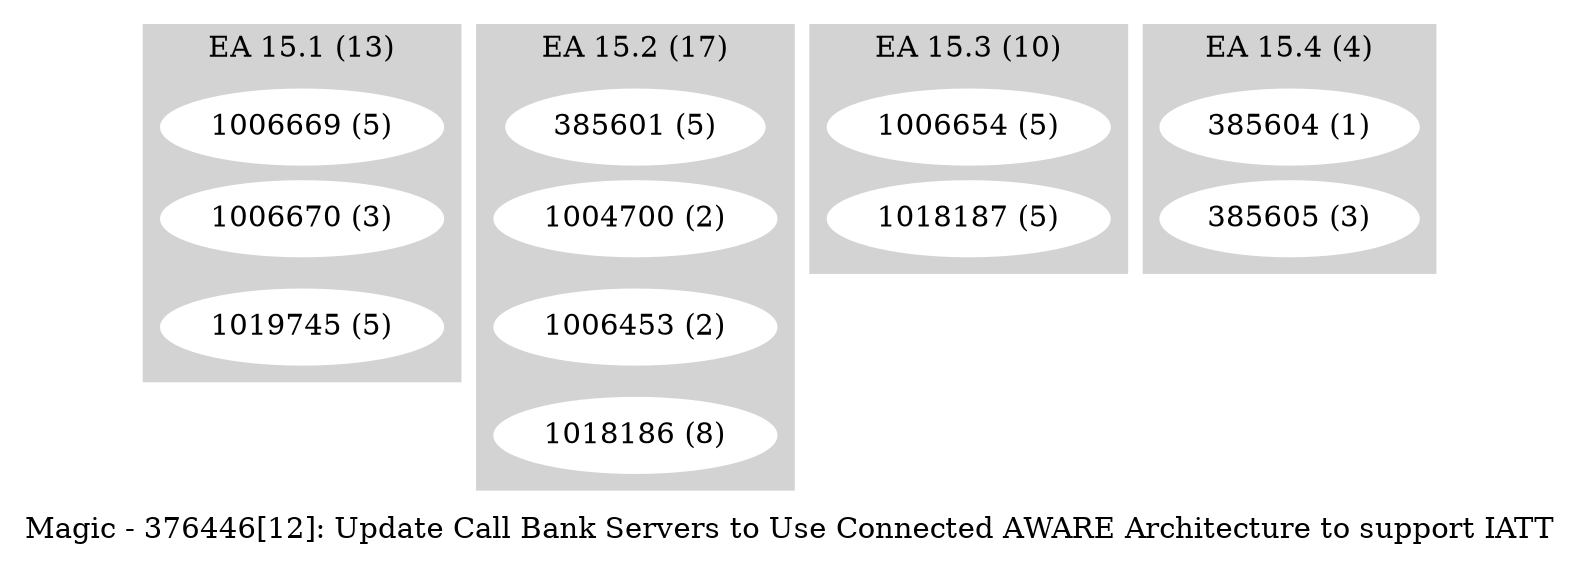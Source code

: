 digraph G {
    label = "Magic - 376446[12]: Update Call Bank Servers to Use Connected AWARE Architecture to support IATT";
    ranksep = .1
    subgraph cluster_1 {
        style=filled;
        color=lightgrey;
        node [style=filled,color=white];
        "1006669 (5)" ->       
        "1006670 (3)" ->       
        "1019745 (5)"
        [style=invis];
        label = "EA 15.1 (13)";
    }
    subgraph cluster_2 {
        style=filled;
        color=lightgrey;
        node [style=filled,color=white];
        "385601 (5)" ->       
        "1004700 (2)" ->       
        "1006453 (2)" ->       
        "1018186 (8)"
        [style=invis];
        label = "EA 15.2 (17)";
    }
    subgraph cluster_3 {
        style=filled;
        color=lightgrey;
        node [style=filled,color=white];
        "1006654 (5)" ->       
        "1018187 (5)"
        [style=invis];
        label = "EA 15.3 (10)";
    }
    subgraph cluster_4 {
        style=filled;
        color=lightgrey;
        node [style=filled,color=white];
        "385604 (1)" ->       
        "385605 (3)"
        [style=invis];
        label = "EA 15.4 (4)";
    }
}
